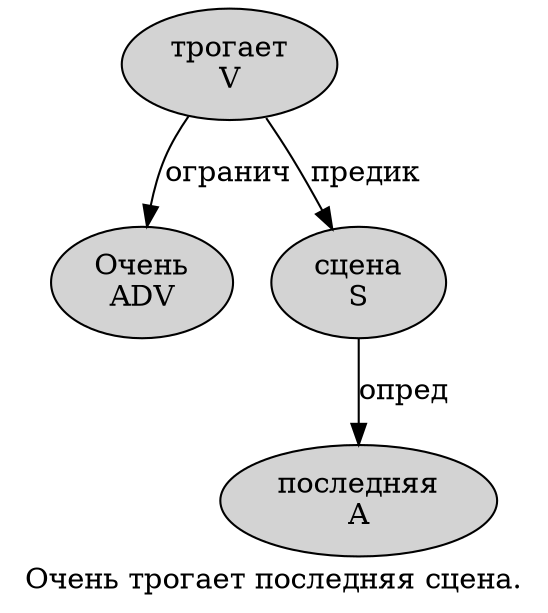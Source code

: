 digraph SENTENCE_1004 {
	graph [label="Очень трогает последняя сцена."]
	node [style=filled]
		0 [label="Очень
ADV" color="" fillcolor=lightgray penwidth=1 shape=ellipse]
		1 [label="трогает
V" color="" fillcolor=lightgray penwidth=1 shape=ellipse]
		2 [label="последняя
A" color="" fillcolor=lightgray penwidth=1 shape=ellipse]
		3 [label="сцена
S" color="" fillcolor=lightgray penwidth=1 shape=ellipse]
			1 -> 0 [label="огранич"]
			1 -> 3 [label="предик"]
			3 -> 2 [label="опред"]
}